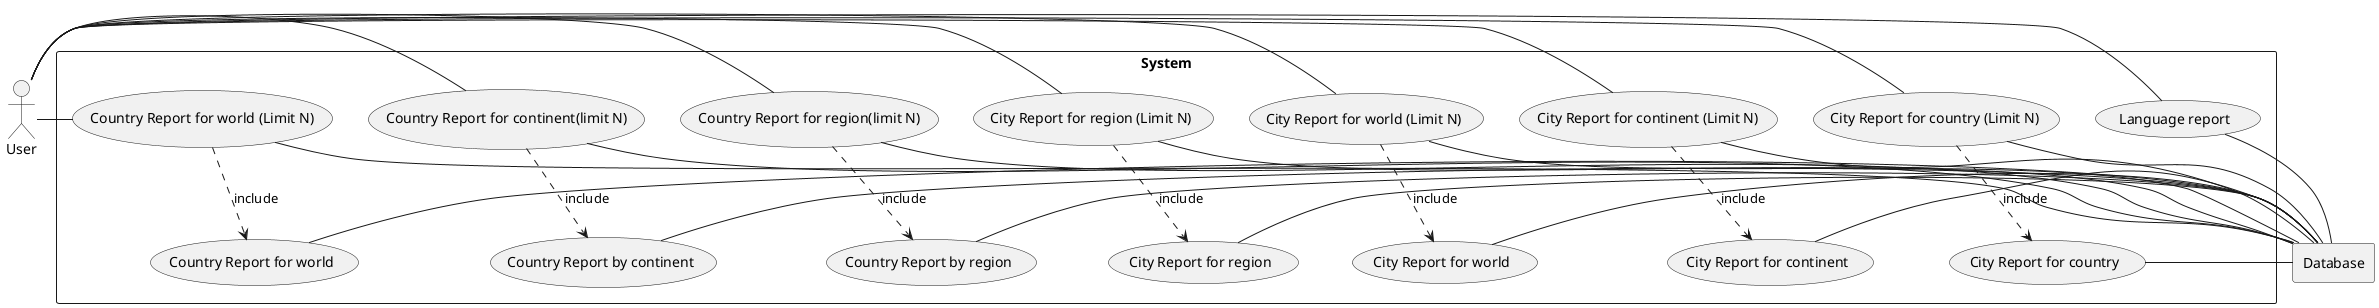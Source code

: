 @startuml

actor U as "User"

rectangle Database

rectangle "System" {
    usecase UC1 as "Country Report for world"
    usecase UC2 as "Country Report for world (Limit N)"
    usecase UC3 as "Country Report by continent"
    usecase UC4 as "Country Report for continent(limit N)"
    usecase UC5 as "Country Report by region"
    usecase UC6 as "Country Report for region(limit N)"
    usecase UC7 as "Language report"
    usecase UC8 as "City Report for world"
    usecase UC9 as "City Report for world (Limit N)"
    usecase UC10 as "City Report for continent"
    usecase UC11 as "City Report for continent (Limit N)"
    usecase UC12 as "City Report for country"
    usecase UC13 as "City Report for country (Limit N)"
    usecase UC14 as "City Report for region"
    usecase UC15 as "City Report for region (Limit N)"

    U - UC2
    U - UC4
    U - UC6
    U - UC7
    U - UC9
    U - UC11
    U - UC13
    U - UC15

    UC2 ..> UC1 : include
    UC4 ..> UC3 : include
    UC6 ..> UC5 : include
    UC9 ..> UC8 : include
    UC11 ..> UC10 : include
    UC13 ..> UC12 : include
    UC15 ..> UC14 : include

    UC1 - Database
    UC2 - Database
    UC3 - Database
    UC4 - Database
    UC5 - Database
    UC6 - Database
    UC7 - Database
    UC8 - Database
    UC9 - Database
    UC10 - Database
    UC11 - Database
    UC12 - Database
    UC13 - Database
    UC14 - Database
    UC15 - Database
}

@enduml